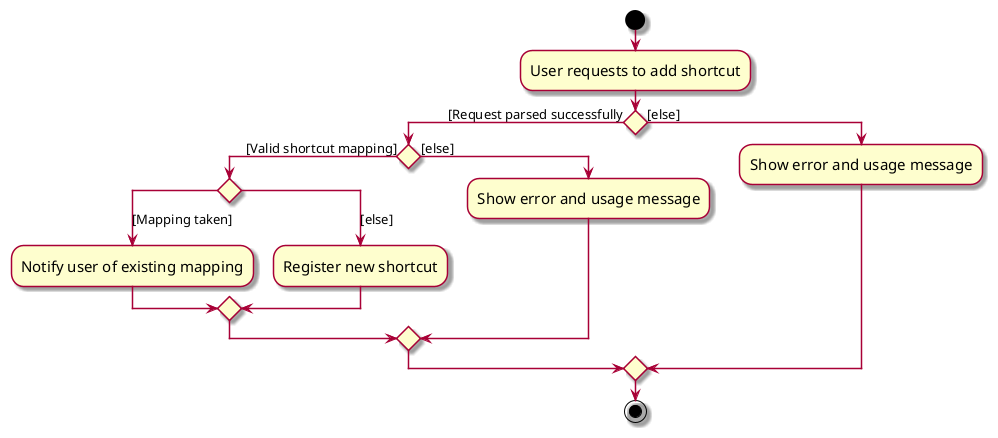 @startuml
skin rose
skinparam ActivityFontSize 15
skinparam ArrowFontSize 13
start
:User requests to add shortcut;

'Since the beta syntax does not support placing the condition outside the
'diamond we place it as the true branch instead.
if () then ([Request parsed successfully)
if () then ([Valid shortcut mapping])
    switch ()
    case ([Mapping taken])
        :Notify user of existing mapping;
    case ([else])
        :Register new shortcut;
    endswitch
else ([else])
    :Show error and usage message;
endif
else ([else])
:Show error and usage message;
endif


stop
@enduml
